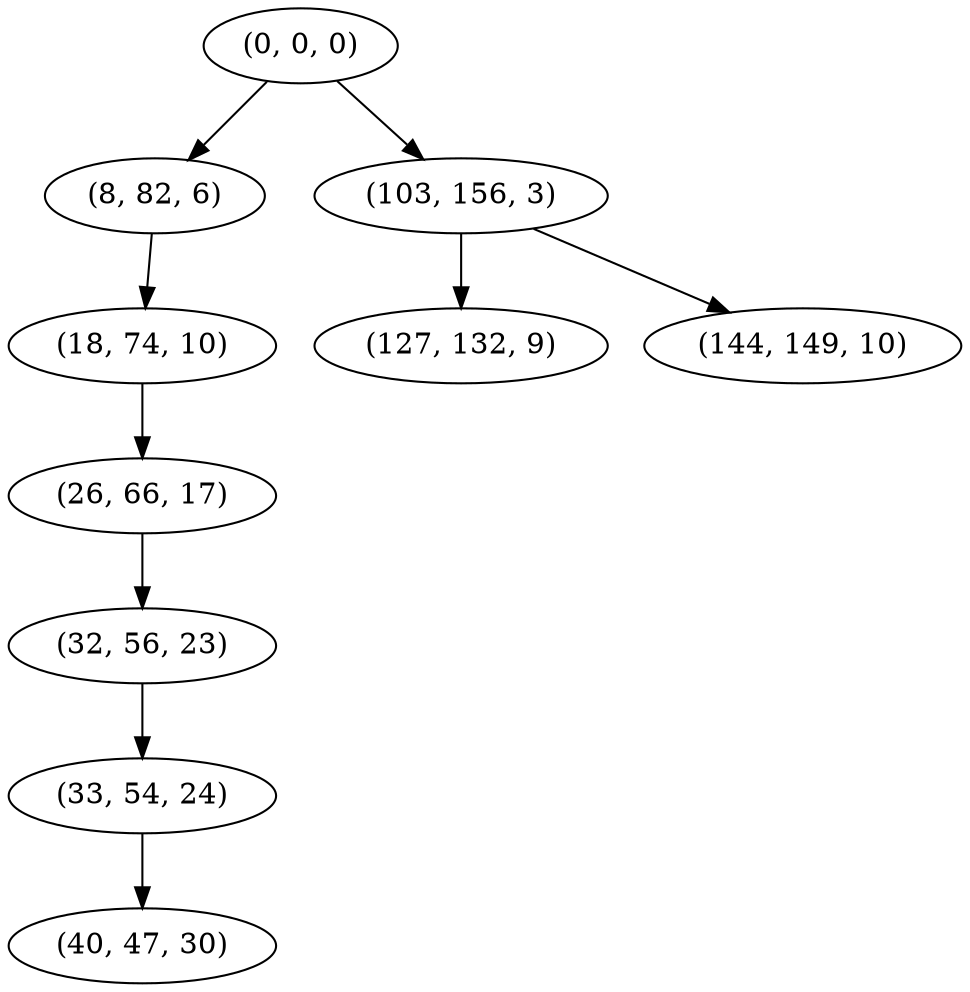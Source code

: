 digraph tree {
    "(0, 0, 0)";
    "(8, 82, 6)";
    "(18, 74, 10)";
    "(26, 66, 17)";
    "(32, 56, 23)";
    "(33, 54, 24)";
    "(40, 47, 30)";
    "(103, 156, 3)";
    "(127, 132, 9)";
    "(144, 149, 10)";
    "(0, 0, 0)" -> "(8, 82, 6)";
    "(0, 0, 0)" -> "(103, 156, 3)";
    "(8, 82, 6)" -> "(18, 74, 10)";
    "(18, 74, 10)" -> "(26, 66, 17)";
    "(26, 66, 17)" -> "(32, 56, 23)";
    "(32, 56, 23)" -> "(33, 54, 24)";
    "(33, 54, 24)" -> "(40, 47, 30)";
    "(103, 156, 3)" -> "(127, 132, 9)";
    "(103, 156, 3)" -> "(144, 149, 10)";
}
